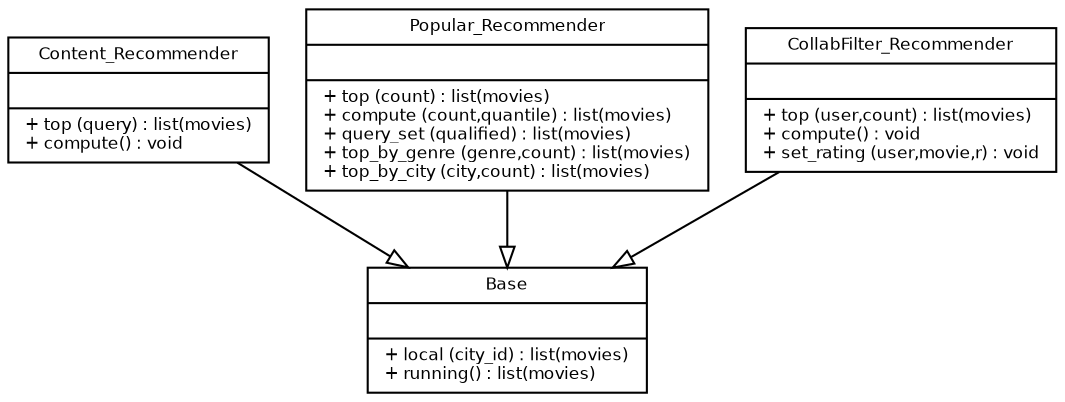 digraph G {
        fontname = "Bitstream Vera Sans"
        fontsize = 8

        node [
                fontname = "Bitstream Vera Sans"
                fontsize = 8
                shape = "record"
        ]

        edge [
                fontname = "Bitstream Vera Sans"
                fontsize = 8
        ]

        Base_Recommender [
                label = "{Base||+ local (city_id) : list(movies)\l+ running() : list(movies)\l}"
        ]

        Content_Recommender [
                label = "{Content_Recommender||+ top (query) : list(movies)\l+ compute() : void\l}"
        ]

        Popular_Recommender [
                label = "{Popular_Recommender||+ top (count) : list(movies)\l+ compute (count,quantile) : list(movies)\l+ query_set (qualified) : list(movies)\l+ top_by_genre (genre,count) : list(movies)\l+ top_by_city (city,count) : list(movies)\l}"
        ]

        CollabFilter_Recommender [
                label = "{CollabFilter_Recommender||+ top (user,count) : list(movies)\l+ compute() : void\l+ set_rating (user,movie,r) : void\l}"
        ]

        edge [
                arrowhead = "empty"
        ]

        Content_Recommender -> Base_Recommender
        Popular_Recommender -> Base_Recommender
        CollabFilter_Recommender -> Base_Recommender
}